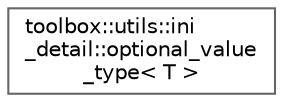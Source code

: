 digraph "Graphical Class Hierarchy"
{
 // LATEX_PDF_SIZE
  bgcolor="transparent";
  edge [fontname=Helvetica,fontsize=10,labelfontname=Helvetica,labelfontsize=10];
  node [fontname=Helvetica,fontsize=10,shape=box,height=0.2,width=0.4];
  rankdir="LR";
  Node0 [id="Node000000",label="toolbox::utils::ini\l_detail::optional_value\l_type\< T \>",height=0.2,width=0.4,color="grey40", fillcolor="white", style="filled",URL="$structtoolbox_1_1utils_1_1ini__detail_1_1optional__value__type.html",tooltip=" "];
}
